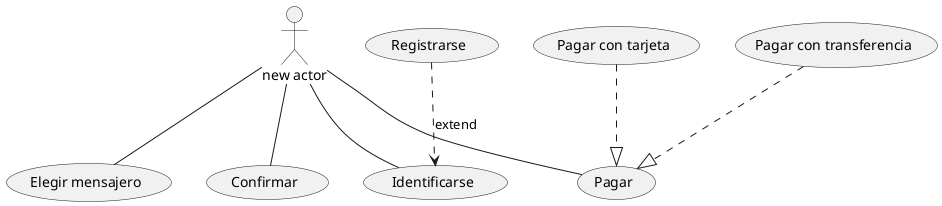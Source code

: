@startuml

actor :new actor:

usecase Identificarse
usecase Pagar
usecase (Elegir mensajero)
usecase Confirmar
usecase Registrarse
usecase (Pagar con tarjeta)
usecase (Pagar con transferencia)

:new actor: -- Identificarse
:new actor: -- Pagar
:new actor: -- (Elegir mensajero)
:new actor: -- Confirmar

Registrarse ..> Identificarse : extend
(Pagar con transferencia) ..|> Pagar
(Pagar con tarjeta) ..|> Pagar

@enduml